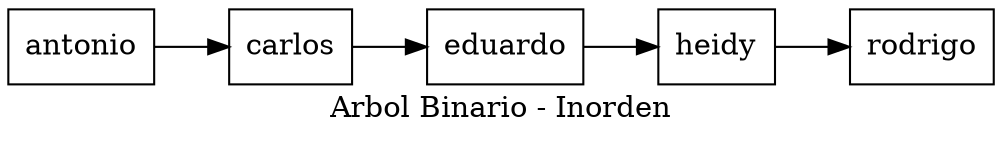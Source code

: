 digraph arbolInorden {
node [shape=record];
rankdir=LR;
nodo0[label="antonio"];
nodo1[label="carlos"];
nodo2[label="eduardo"];
nodo3[label="heidy"];
nodo4[label="rodrigo"];
nodo0->nodo1->nodo2->nodo3->nodo4;
label = " Arbol Binario - Inorden " 
}
